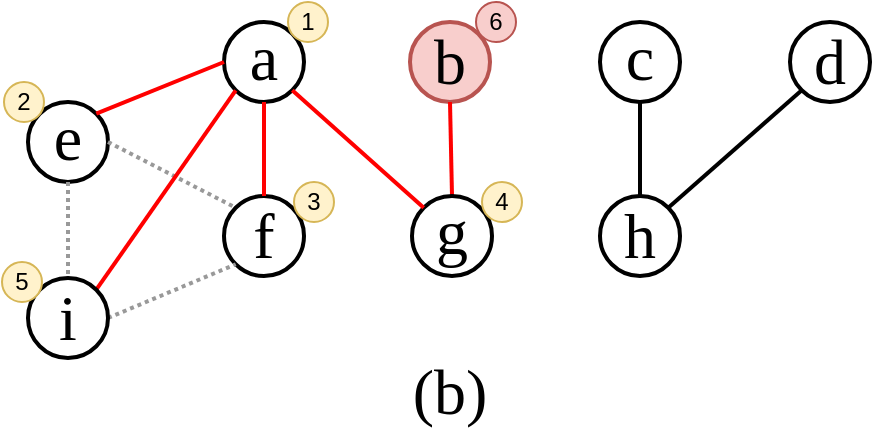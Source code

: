 <mxfile version="20.3.0" type="device"><diagram id="Kx9RLVFGo41pSHv8BL_H" name="Page-1"><mxGraphModel dx="1298" dy="900" grid="1" gridSize="10" guides="1" tooltips="1" connect="1" arrows="1" fold="1" page="1" pageScale="1" pageWidth="850" pageHeight="1100" math="0" shadow="0"><root><mxCell id="0"/><mxCell id="1" parent="0"/><mxCell id="u3YJUw5RqxKzFvUFz8nu-11" value="" style="group" parent="1" vertex="1" connectable="0"><mxGeometry x="27" y="30" width="446" height="210" as="geometry"/></mxCell><mxCell id="eeXSzk9cP0k9EHP_tW10-11" value="a" style="ellipse;whiteSpace=wrap;html=1;aspect=fixed;strokeWidth=2;fontFamily=Times New Roman;fontSize=32;spacingTop=-5;" parent="u3YJUw5RqxKzFvUFz8nu-11" vertex="1"><mxGeometry x="111" y="10" width="40" height="40" as="geometry"/></mxCell><mxCell id="eeXSzk9cP0k9EHP_tW10-12" value="b" style="ellipse;whiteSpace=wrap;html=1;aspect=fixed;strokeWidth=2;fontFamily=Times New Roman;fontSize=32;fillColor=#f8cecc;strokeColor=#b85450;" parent="u3YJUw5RqxKzFvUFz8nu-11" vertex="1"><mxGeometry x="204" y="10" width="40" height="40" as="geometry"/></mxCell><mxCell id="eeXSzk9cP0k9EHP_tW10-13" value="c" style="ellipse;whiteSpace=wrap;html=1;aspect=fixed;strokeWidth=2;fontFamily=Times New Roman;fontSize=32;spacingTop=-5;" parent="u3YJUw5RqxKzFvUFz8nu-11" vertex="1"><mxGeometry x="299" y="10" width="40" height="40" as="geometry"/></mxCell><mxCell id="eeXSzk9cP0k9EHP_tW10-14" value="d" style="ellipse;whiteSpace=wrap;html=1;aspect=fixed;strokeWidth=2;fontFamily=Times New Roman;fontSize=32;" parent="u3YJUw5RqxKzFvUFz8nu-11" vertex="1"><mxGeometry x="394" y="10" width="40" height="40" as="geometry"/></mxCell><mxCell id="eeXSzk9cP0k9EHP_tW10-15" value="e" style="ellipse;whiteSpace=wrap;html=1;aspect=fixed;strokeWidth=2;fontFamily=Times New Roman;fontSize=32;spacingTop=-5;" parent="u3YJUw5RqxKzFvUFz8nu-11" vertex="1"><mxGeometry x="13" y="50" width="40" height="40" as="geometry"/></mxCell><mxCell id="eeXSzk9cP0k9EHP_tW10-25" style="edgeStyle=none;rounded=0;orthogonalLoop=1;jettySize=auto;html=1;exitX=0;exitY=0.5;exitDx=0;exitDy=0;entryX=1;entryY=0;entryDx=0;entryDy=0;strokeWidth=2;fontFamily=Times New Roman;fontSize=32;endArrow=none;endFill=0;strokeColor=#FF0000;" parent="u3YJUw5RqxKzFvUFz8nu-11" source="eeXSzk9cP0k9EHP_tW10-11" target="eeXSzk9cP0k9EHP_tW10-15" edge="1"><mxGeometry relative="1" as="geometry"/></mxCell><mxCell id="eeXSzk9cP0k9EHP_tW10-16" value="f" style="ellipse;whiteSpace=wrap;html=1;aspect=fixed;strokeWidth=2;fontFamily=Times New Roman;fontSize=32;" parent="u3YJUw5RqxKzFvUFz8nu-11" vertex="1"><mxGeometry x="111" y="97" width="40" height="40" as="geometry"/></mxCell><mxCell id="eeXSzk9cP0k9EHP_tW10-26" style="edgeStyle=none;rounded=0;orthogonalLoop=1;jettySize=auto;html=1;exitX=0.5;exitY=1;exitDx=0;exitDy=0;entryX=0.5;entryY=0;entryDx=0;entryDy=0;strokeWidth=2;fontFamily=Times New Roman;fontSize=32;endArrow=none;endFill=0;strokeColor=#FF0000;" parent="u3YJUw5RqxKzFvUFz8nu-11" source="eeXSzk9cP0k9EHP_tW10-11" target="eeXSzk9cP0k9EHP_tW10-16" edge="1"><mxGeometry relative="1" as="geometry"/></mxCell><mxCell id="eeXSzk9cP0k9EHP_tW10-20" style="rounded=0;orthogonalLoop=1;jettySize=auto;html=1;exitX=1;exitY=0.5;exitDx=0;exitDy=0;entryX=0;entryY=0;entryDx=0;entryDy=0;fontFamily=Times New Roman;fontSize=32;strokeWidth=2;endArrow=none;endFill=0;strokeColor=#999999;dashed=1;dashPattern=1 1;" parent="u3YJUw5RqxKzFvUFz8nu-11" source="eeXSzk9cP0k9EHP_tW10-15" target="eeXSzk9cP0k9EHP_tW10-16" edge="1"><mxGeometry relative="1" as="geometry"/></mxCell><mxCell id="eeXSzk9cP0k9EHP_tW10-28" style="edgeStyle=none;rounded=0;orthogonalLoop=1;jettySize=auto;html=1;exitX=0.5;exitY=0;exitDx=0;exitDy=0;entryX=0.5;entryY=1;entryDx=0;entryDy=0;strokeWidth=2;fontFamily=Times New Roman;fontSize=32;endArrow=none;endFill=0;strokeColor=#FF0000;" parent="u3YJUw5RqxKzFvUFz8nu-11" source="eeXSzk9cP0k9EHP_tW10-17" target="eeXSzk9cP0k9EHP_tW10-12" edge="1"><mxGeometry relative="1" as="geometry"/></mxCell><mxCell id="eeXSzk9cP0k9EHP_tW10-17" value="g" style="ellipse;whiteSpace=wrap;html=1;aspect=fixed;strokeWidth=2;fontFamily=Times New Roman;fontSize=32;spacingTop=-5;" parent="u3YJUw5RqxKzFvUFz8nu-11" vertex="1"><mxGeometry x="205" y="97" width="40" height="40" as="geometry"/></mxCell><mxCell id="eeXSzk9cP0k9EHP_tW10-27" style="edgeStyle=none;rounded=0;orthogonalLoop=1;jettySize=auto;html=1;exitX=1;exitY=1;exitDx=0;exitDy=0;entryX=0;entryY=0;entryDx=0;entryDy=0;strokeWidth=2;fontFamily=Times New Roman;fontSize=32;endArrow=none;endFill=0;strokeColor=#FF0000;" parent="u3YJUw5RqxKzFvUFz8nu-11" source="eeXSzk9cP0k9EHP_tW10-11" target="eeXSzk9cP0k9EHP_tW10-17" edge="1"><mxGeometry relative="1" as="geometry"/></mxCell><mxCell id="eeXSzk9cP0k9EHP_tW10-30" style="edgeStyle=none;rounded=0;orthogonalLoop=1;jettySize=auto;html=1;exitX=1;exitY=0;exitDx=0;exitDy=0;entryX=0;entryY=1;entryDx=0;entryDy=0;strokeWidth=2;fontFamily=Times New Roman;fontSize=32;endArrow=none;endFill=0;strokeColor=#000000;" parent="u3YJUw5RqxKzFvUFz8nu-11" source="eeXSzk9cP0k9EHP_tW10-18" target="eeXSzk9cP0k9EHP_tW10-14" edge="1"><mxGeometry relative="1" as="geometry"/></mxCell><mxCell id="eeXSzk9cP0k9EHP_tW10-18" value="h" style="ellipse;whiteSpace=wrap;html=1;aspect=fixed;strokeWidth=2;fontFamily=Times New Roman;fontSize=32;" parent="u3YJUw5RqxKzFvUFz8nu-11" vertex="1"><mxGeometry x="299" y="97" width="40" height="40" as="geometry"/></mxCell><mxCell id="eeXSzk9cP0k9EHP_tW10-29" style="edgeStyle=none;rounded=0;orthogonalLoop=1;jettySize=auto;html=1;exitX=0.5;exitY=1;exitDx=0;exitDy=0;entryX=0.5;entryY=0;entryDx=0;entryDy=0;strokeWidth=2;fontFamily=Times New Roman;fontSize=32;endArrow=none;endFill=0;" parent="u3YJUw5RqxKzFvUFz8nu-11" source="eeXSzk9cP0k9EHP_tW10-13" target="eeXSzk9cP0k9EHP_tW10-18" edge="1"><mxGeometry relative="1" as="geometry"/></mxCell><mxCell id="eeXSzk9cP0k9EHP_tW10-23" style="edgeStyle=none;rounded=0;orthogonalLoop=1;jettySize=auto;html=1;exitX=1;exitY=0.5;exitDx=0;exitDy=0;entryX=0;entryY=1;entryDx=0;entryDy=0;strokeWidth=2;fontFamily=Times New Roman;fontSize=32;endArrow=none;endFill=0;strokeColor=#999999;dashed=1;dashPattern=1 1;" parent="u3YJUw5RqxKzFvUFz8nu-11" source="eeXSzk9cP0k9EHP_tW10-19" target="eeXSzk9cP0k9EHP_tW10-16" edge="1"><mxGeometry relative="1" as="geometry"/></mxCell><mxCell id="eeXSzk9cP0k9EHP_tW10-24" style="edgeStyle=none;rounded=0;orthogonalLoop=1;jettySize=auto;html=1;exitX=1;exitY=0;exitDx=0;exitDy=0;entryX=0;entryY=1;entryDx=0;entryDy=0;strokeWidth=2;fontFamily=Times New Roman;fontSize=32;endArrow=none;endFill=0;strokeColor=#FF0000;" parent="u3YJUw5RqxKzFvUFz8nu-11" source="eeXSzk9cP0k9EHP_tW10-19" target="eeXSzk9cP0k9EHP_tW10-11" edge="1"><mxGeometry relative="1" as="geometry"/></mxCell><mxCell id="eeXSzk9cP0k9EHP_tW10-19" value="i" style="ellipse;whiteSpace=wrap;html=1;aspect=fixed;strokeWidth=2;fontFamily=Times New Roman;fontSize=32;" parent="u3YJUw5RqxKzFvUFz8nu-11" vertex="1"><mxGeometry x="13" y="138" width="40" height="40" as="geometry"/></mxCell><mxCell id="eeXSzk9cP0k9EHP_tW10-22" style="edgeStyle=none;rounded=0;orthogonalLoop=1;jettySize=auto;html=1;exitX=0.5;exitY=1;exitDx=0;exitDy=0;entryX=0.5;entryY=0;entryDx=0;entryDy=0;strokeWidth=2;fontFamily=Times New Roman;fontSize=32;endArrow=none;endFill=0;strokeColor=#999999;dashed=1;dashPattern=1 1;" parent="u3YJUw5RqxKzFvUFz8nu-11" source="eeXSzk9cP0k9EHP_tW10-15" target="eeXSzk9cP0k9EHP_tW10-19" edge="1"><mxGeometry relative="1" as="geometry"/></mxCell><mxCell id="eeXSzk9cP0k9EHP_tW10-21" style="edgeStyle=none;rounded=0;orthogonalLoop=1;jettySize=auto;html=1;exitX=1;exitY=1;exitDx=0;exitDy=0;strokeWidth=2;fontFamily=Times New Roman;fontSize=32;endArrow=none;endFill=0;" parent="u3YJUw5RqxKzFvUFz8nu-11" source="eeXSzk9cP0k9EHP_tW10-15" target="eeXSzk9cP0k9EHP_tW10-15" edge="1"><mxGeometry relative="1" as="geometry"/></mxCell><mxCell id="eeXSzk9cP0k9EHP_tW10-31" value="(b)" style="text;html=1;strokeColor=none;fillColor=none;align=center;verticalAlign=middle;whiteSpace=wrap;rounded=0;strokeWidth=2;fontFamily=Times New Roman;fontSize=32;" parent="u3YJUw5RqxKzFvUFz8nu-11" vertex="1"><mxGeometry x="14" y="180" width="420" height="30" as="geometry"/></mxCell><mxCell id="u3YJUw5RqxKzFvUFz8nu-2" value="1" style="ellipse;whiteSpace=wrap;html=1;aspect=fixed;fillColor=#fff2cc;strokeColor=#d6b656;container=0;" parent="u3YJUw5RqxKzFvUFz8nu-11" vertex="1"><mxGeometry x="143" width="20" height="20" as="geometry"/></mxCell><mxCell id="u3YJUw5RqxKzFvUFz8nu-3" value="2" style="ellipse;whiteSpace=wrap;html=1;aspect=fixed;fillColor=#fff2cc;strokeColor=#d6b656;container=0;" parent="u3YJUw5RqxKzFvUFz8nu-11" vertex="1"><mxGeometry x="1" y="40" width="20" height="20" as="geometry"/></mxCell><mxCell id="u3YJUw5RqxKzFvUFz8nu-4" value="3" style="ellipse;whiteSpace=wrap;html=1;aspect=fixed;fillColor=#fff2cc;strokeColor=#d6b656;container=0;" parent="u3YJUw5RqxKzFvUFz8nu-11" vertex="1"><mxGeometry x="146" y="90" width="20" height="20" as="geometry"/></mxCell><mxCell id="u3YJUw5RqxKzFvUFz8nu-5" value="5" style="ellipse;whiteSpace=wrap;html=1;aspect=fixed;fillColor=#fff2cc;strokeColor=#d6b656;container=0;" parent="u3YJUw5RqxKzFvUFz8nu-11" vertex="1"><mxGeometry y="130" width="20" height="20" as="geometry"/></mxCell><mxCell id="u3YJUw5RqxKzFvUFz8nu-6" value="4" style="ellipse;whiteSpace=wrap;html=1;aspect=fixed;fillColor=#fff2cc;strokeColor=#d6b656;container=0;" parent="u3YJUw5RqxKzFvUFz8nu-11" vertex="1"><mxGeometry x="240" y="90" width="20" height="20" as="geometry"/></mxCell><mxCell id="u3YJUw5RqxKzFvUFz8nu-7" value="6" style="ellipse;whiteSpace=wrap;html=1;aspect=fixed;fillColor=#f8cecc;strokeColor=#b85450;container=0;" parent="u3YJUw5RqxKzFvUFz8nu-11" vertex="1"><mxGeometry x="237" width="20" height="20" as="geometry"/></mxCell></root></mxGraphModel></diagram></mxfile>